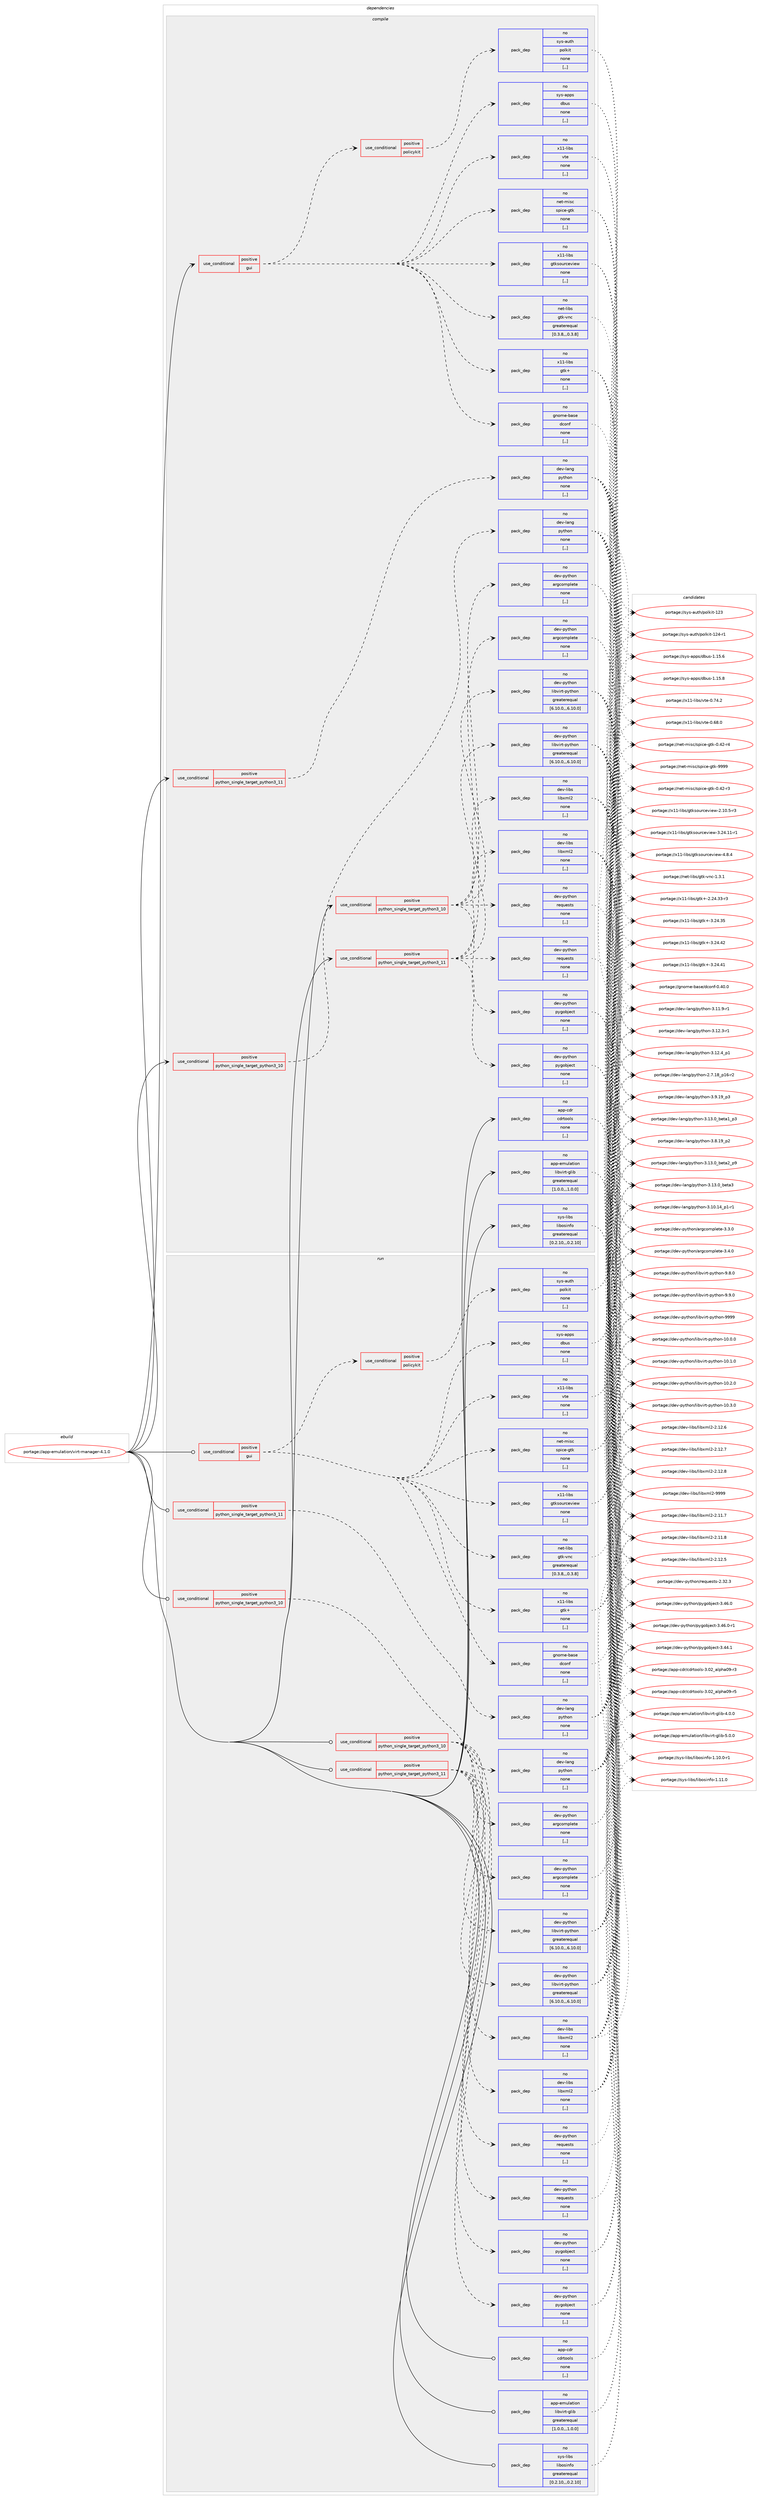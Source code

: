 digraph prolog {

# *************
# Graph options
# *************

newrank=true;
concentrate=true;
compound=true;
graph [rankdir=LR,fontname=Helvetica,fontsize=10,ranksep=1.5];#, ranksep=2.5, nodesep=0.2];
edge  [arrowhead=vee];
node  [fontname=Helvetica,fontsize=10];

# **********
# The ebuild
# **********

subgraph cluster_leftcol {
color=gray;
rank=same;
label=<<i>ebuild</i>>;
id [label="portage://app-emulation/virt-manager-4.1.0", color=red, width=4, href="../app-emulation/virt-manager-4.1.0.svg"];
}

# ****************
# The dependencies
# ****************

subgraph cluster_midcol {
color=gray;
label=<<i>dependencies</i>>;
subgraph cluster_compile {
fillcolor="#eeeeee";
style=filled;
label=<<i>compile</i>>;
subgraph cond8622 {
dependency30338 [label=<<TABLE BORDER="0" CELLBORDER="1" CELLSPACING="0" CELLPADDING="4"><TR><TD ROWSPAN="3" CELLPADDING="10">use_conditional</TD></TR><TR><TD>positive</TD></TR><TR><TD>gui</TD></TR></TABLE>>, shape=none, color=red];
subgraph pack21406 {
dependency30339 [label=<<TABLE BORDER="0" CELLBORDER="1" CELLSPACING="0" CELLPADDING="4" WIDTH="220"><TR><TD ROWSPAN="6" CELLPADDING="30">pack_dep</TD></TR><TR><TD WIDTH="110">no</TD></TR><TR><TD>gnome-base</TD></TR><TR><TD>dconf</TD></TR><TR><TD>none</TD></TR><TR><TD>[,,]</TD></TR></TABLE>>, shape=none, color=blue];
}
dependency30338:e -> dependency30339:w [weight=20,style="dashed",arrowhead="vee"];
subgraph pack21407 {
dependency30340 [label=<<TABLE BORDER="0" CELLBORDER="1" CELLSPACING="0" CELLPADDING="4" WIDTH="220"><TR><TD ROWSPAN="6" CELLPADDING="30">pack_dep</TD></TR><TR><TD WIDTH="110">no</TD></TR><TR><TD>net-libs</TD></TR><TR><TD>gtk-vnc</TD></TR><TR><TD>greaterequal</TD></TR><TR><TD>[0.3.8,,,0.3.8]</TD></TR></TABLE>>, shape=none, color=blue];
}
dependency30338:e -> dependency30340:w [weight=20,style="dashed",arrowhead="vee"];
subgraph pack21408 {
dependency30341 [label=<<TABLE BORDER="0" CELLBORDER="1" CELLSPACING="0" CELLPADDING="4" WIDTH="220"><TR><TD ROWSPAN="6" CELLPADDING="30">pack_dep</TD></TR><TR><TD WIDTH="110">no</TD></TR><TR><TD>net-misc</TD></TR><TR><TD>spice-gtk</TD></TR><TR><TD>none</TD></TR><TR><TD>[,,]</TD></TR></TABLE>>, shape=none, color=blue];
}
dependency30338:e -> dependency30341:w [weight=20,style="dashed",arrowhead="vee"];
subgraph pack21409 {
dependency30342 [label=<<TABLE BORDER="0" CELLBORDER="1" CELLSPACING="0" CELLPADDING="4" WIDTH="220"><TR><TD ROWSPAN="6" CELLPADDING="30">pack_dep</TD></TR><TR><TD WIDTH="110">no</TD></TR><TR><TD>sys-apps</TD></TR><TR><TD>dbus</TD></TR><TR><TD>none</TD></TR><TR><TD>[,,]</TD></TR></TABLE>>, shape=none, color=blue];
}
dependency30338:e -> dependency30342:w [weight=20,style="dashed",arrowhead="vee"];
subgraph pack21410 {
dependency30343 [label=<<TABLE BORDER="0" CELLBORDER="1" CELLSPACING="0" CELLPADDING="4" WIDTH="220"><TR><TD ROWSPAN="6" CELLPADDING="30">pack_dep</TD></TR><TR><TD WIDTH="110">no</TD></TR><TR><TD>x11-libs</TD></TR><TR><TD>gtk+</TD></TR><TR><TD>none</TD></TR><TR><TD>[,,]</TD></TR></TABLE>>, shape=none, color=blue];
}
dependency30338:e -> dependency30343:w [weight=20,style="dashed",arrowhead="vee"];
subgraph pack21411 {
dependency30344 [label=<<TABLE BORDER="0" CELLBORDER="1" CELLSPACING="0" CELLPADDING="4" WIDTH="220"><TR><TD ROWSPAN="6" CELLPADDING="30">pack_dep</TD></TR><TR><TD WIDTH="110">no</TD></TR><TR><TD>x11-libs</TD></TR><TR><TD>gtksourceview</TD></TR><TR><TD>none</TD></TR><TR><TD>[,,]</TD></TR></TABLE>>, shape=none, color=blue];
}
dependency30338:e -> dependency30344:w [weight=20,style="dashed",arrowhead="vee"];
subgraph pack21412 {
dependency30345 [label=<<TABLE BORDER="0" CELLBORDER="1" CELLSPACING="0" CELLPADDING="4" WIDTH="220"><TR><TD ROWSPAN="6" CELLPADDING="30">pack_dep</TD></TR><TR><TD WIDTH="110">no</TD></TR><TR><TD>x11-libs</TD></TR><TR><TD>vte</TD></TR><TR><TD>none</TD></TR><TR><TD>[,,]</TD></TR></TABLE>>, shape=none, color=blue];
}
dependency30338:e -> dependency30345:w [weight=20,style="dashed",arrowhead="vee"];
subgraph cond8623 {
dependency30346 [label=<<TABLE BORDER="0" CELLBORDER="1" CELLSPACING="0" CELLPADDING="4"><TR><TD ROWSPAN="3" CELLPADDING="10">use_conditional</TD></TR><TR><TD>positive</TD></TR><TR><TD>policykit</TD></TR></TABLE>>, shape=none, color=red];
subgraph pack21413 {
dependency30347 [label=<<TABLE BORDER="0" CELLBORDER="1" CELLSPACING="0" CELLPADDING="4" WIDTH="220"><TR><TD ROWSPAN="6" CELLPADDING="30">pack_dep</TD></TR><TR><TD WIDTH="110">no</TD></TR><TR><TD>sys-auth</TD></TR><TR><TD>polkit</TD></TR><TR><TD>none</TD></TR><TR><TD>[,,]</TD></TR></TABLE>>, shape=none, color=blue];
}
dependency30346:e -> dependency30347:w [weight=20,style="dashed",arrowhead="vee"];
}
dependency30338:e -> dependency30346:w [weight=20,style="dashed",arrowhead="vee"];
}
id:e -> dependency30338:w [weight=20,style="solid",arrowhead="vee"];
subgraph cond8624 {
dependency30348 [label=<<TABLE BORDER="0" CELLBORDER="1" CELLSPACING="0" CELLPADDING="4"><TR><TD ROWSPAN="3" CELLPADDING="10">use_conditional</TD></TR><TR><TD>positive</TD></TR><TR><TD>python_single_target_python3_10</TD></TR></TABLE>>, shape=none, color=red];
subgraph pack21414 {
dependency30349 [label=<<TABLE BORDER="0" CELLBORDER="1" CELLSPACING="0" CELLPADDING="4" WIDTH="220"><TR><TD ROWSPAN="6" CELLPADDING="30">pack_dep</TD></TR><TR><TD WIDTH="110">no</TD></TR><TR><TD>dev-lang</TD></TR><TR><TD>python</TD></TR><TR><TD>none</TD></TR><TR><TD>[,,]</TD></TR></TABLE>>, shape=none, color=blue];
}
dependency30348:e -> dependency30349:w [weight=20,style="dashed",arrowhead="vee"];
}
id:e -> dependency30348:w [weight=20,style="solid",arrowhead="vee"];
subgraph cond8625 {
dependency30350 [label=<<TABLE BORDER="0" CELLBORDER="1" CELLSPACING="0" CELLPADDING="4"><TR><TD ROWSPAN="3" CELLPADDING="10">use_conditional</TD></TR><TR><TD>positive</TD></TR><TR><TD>python_single_target_python3_10</TD></TR></TABLE>>, shape=none, color=red];
subgraph pack21415 {
dependency30351 [label=<<TABLE BORDER="0" CELLBORDER="1" CELLSPACING="0" CELLPADDING="4" WIDTH="220"><TR><TD ROWSPAN="6" CELLPADDING="30">pack_dep</TD></TR><TR><TD WIDTH="110">no</TD></TR><TR><TD>dev-libs</TD></TR><TR><TD>libxml2</TD></TR><TR><TD>none</TD></TR><TR><TD>[,,]</TD></TR></TABLE>>, shape=none, color=blue];
}
dependency30350:e -> dependency30351:w [weight=20,style="dashed",arrowhead="vee"];
subgraph pack21416 {
dependency30352 [label=<<TABLE BORDER="0" CELLBORDER="1" CELLSPACING="0" CELLPADDING="4" WIDTH="220"><TR><TD ROWSPAN="6" CELLPADDING="30">pack_dep</TD></TR><TR><TD WIDTH="110">no</TD></TR><TR><TD>dev-python</TD></TR><TR><TD>argcomplete</TD></TR><TR><TD>none</TD></TR><TR><TD>[,,]</TD></TR></TABLE>>, shape=none, color=blue];
}
dependency30350:e -> dependency30352:w [weight=20,style="dashed",arrowhead="vee"];
subgraph pack21417 {
dependency30353 [label=<<TABLE BORDER="0" CELLBORDER="1" CELLSPACING="0" CELLPADDING="4" WIDTH="220"><TR><TD ROWSPAN="6" CELLPADDING="30">pack_dep</TD></TR><TR><TD WIDTH="110">no</TD></TR><TR><TD>dev-python</TD></TR><TR><TD>libvirt-python</TD></TR><TR><TD>greaterequal</TD></TR><TR><TD>[6.10.0,,,6.10.0]</TD></TR></TABLE>>, shape=none, color=blue];
}
dependency30350:e -> dependency30353:w [weight=20,style="dashed",arrowhead="vee"];
subgraph pack21418 {
dependency30354 [label=<<TABLE BORDER="0" CELLBORDER="1" CELLSPACING="0" CELLPADDING="4" WIDTH="220"><TR><TD ROWSPAN="6" CELLPADDING="30">pack_dep</TD></TR><TR><TD WIDTH="110">no</TD></TR><TR><TD>dev-python</TD></TR><TR><TD>pygobject</TD></TR><TR><TD>none</TD></TR><TR><TD>[,,]</TD></TR></TABLE>>, shape=none, color=blue];
}
dependency30350:e -> dependency30354:w [weight=20,style="dashed",arrowhead="vee"];
subgraph pack21419 {
dependency30355 [label=<<TABLE BORDER="0" CELLBORDER="1" CELLSPACING="0" CELLPADDING="4" WIDTH="220"><TR><TD ROWSPAN="6" CELLPADDING="30">pack_dep</TD></TR><TR><TD WIDTH="110">no</TD></TR><TR><TD>dev-python</TD></TR><TR><TD>requests</TD></TR><TR><TD>none</TD></TR><TR><TD>[,,]</TD></TR></TABLE>>, shape=none, color=blue];
}
dependency30350:e -> dependency30355:w [weight=20,style="dashed",arrowhead="vee"];
}
id:e -> dependency30350:w [weight=20,style="solid",arrowhead="vee"];
subgraph cond8626 {
dependency30356 [label=<<TABLE BORDER="0" CELLBORDER="1" CELLSPACING="0" CELLPADDING="4"><TR><TD ROWSPAN="3" CELLPADDING="10">use_conditional</TD></TR><TR><TD>positive</TD></TR><TR><TD>python_single_target_python3_11</TD></TR></TABLE>>, shape=none, color=red];
subgraph pack21420 {
dependency30357 [label=<<TABLE BORDER="0" CELLBORDER="1" CELLSPACING="0" CELLPADDING="4" WIDTH="220"><TR><TD ROWSPAN="6" CELLPADDING="30">pack_dep</TD></TR><TR><TD WIDTH="110">no</TD></TR><TR><TD>dev-lang</TD></TR><TR><TD>python</TD></TR><TR><TD>none</TD></TR><TR><TD>[,,]</TD></TR></TABLE>>, shape=none, color=blue];
}
dependency30356:e -> dependency30357:w [weight=20,style="dashed",arrowhead="vee"];
}
id:e -> dependency30356:w [weight=20,style="solid",arrowhead="vee"];
subgraph cond8627 {
dependency30358 [label=<<TABLE BORDER="0" CELLBORDER="1" CELLSPACING="0" CELLPADDING="4"><TR><TD ROWSPAN="3" CELLPADDING="10">use_conditional</TD></TR><TR><TD>positive</TD></TR><TR><TD>python_single_target_python3_11</TD></TR></TABLE>>, shape=none, color=red];
subgraph pack21421 {
dependency30359 [label=<<TABLE BORDER="0" CELLBORDER="1" CELLSPACING="0" CELLPADDING="4" WIDTH="220"><TR><TD ROWSPAN="6" CELLPADDING="30">pack_dep</TD></TR><TR><TD WIDTH="110">no</TD></TR><TR><TD>dev-libs</TD></TR><TR><TD>libxml2</TD></TR><TR><TD>none</TD></TR><TR><TD>[,,]</TD></TR></TABLE>>, shape=none, color=blue];
}
dependency30358:e -> dependency30359:w [weight=20,style="dashed",arrowhead="vee"];
subgraph pack21422 {
dependency30360 [label=<<TABLE BORDER="0" CELLBORDER="1" CELLSPACING="0" CELLPADDING="4" WIDTH="220"><TR><TD ROWSPAN="6" CELLPADDING="30">pack_dep</TD></TR><TR><TD WIDTH="110">no</TD></TR><TR><TD>dev-python</TD></TR><TR><TD>argcomplete</TD></TR><TR><TD>none</TD></TR><TR><TD>[,,]</TD></TR></TABLE>>, shape=none, color=blue];
}
dependency30358:e -> dependency30360:w [weight=20,style="dashed",arrowhead="vee"];
subgraph pack21423 {
dependency30361 [label=<<TABLE BORDER="0" CELLBORDER="1" CELLSPACING="0" CELLPADDING="4" WIDTH="220"><TR><TD ROWSPAN="6" CELLPADDING="30">pack_dep</TD></TR><TR><TD WIDTH="110">no</TD></TR><TR><TD>dev-python</TD></TR><TR><TD>libvirt-python</TD></TR><TR><TD>greaterequal</TD></TR><TR><TD>[6.10.0,,,6.10.0]</TD></TR></TABLE>>, shape=none, color=blue];
}
dependency30358:e -> dependency30361:w [weight=20,style="dashed",arrowhead="vee"];
subgraph pack21424 {
dependency30362 [label=<<TABLE BORDER="0" CELLBORDER="1" CELLSPACING="0" CELLPADDING="4" WIDTH="220"><TR><TD ROWSPAN="6" CELLPADDING="30">pack_dep</TD></TR><TR><TD WIDTH="110">no</TD></TR><TR><TD>dev-python</TD></TR><TR><TD>pygobject</TD></TR><TR><TD>none</TD></TR><TR><TD>[,,]</TD></TR></TABLE>>, shape=none, color=blue];
}
dependency30358:e -> dependency30362:w [weight=20,style="dashed",arrowhead="vee"];
subgraph pack21425 {
dependency30363 [label=<<TABLE BORDER="0" CELLBORDER="1" CELLSPACING="0" CELLPADDING="4" WIDTH="220"><TR><TD ROWSPAN="6" CELLPADDING="30">pack_dep</TD></TR><TR><TD WIDTH="110">no</TD></TR><TR><TD>dev-python</TD></TR><TR><TD>requests</TD></TR><TR><TD>none</TD></TR><TR><TD>[,,]</TD></TR></TABLE>>, shape=none, color=blue];
}
dependency30358:e -> dependency30363:w [weight=20,style="dashed",arrowhead="vee"];
}
id:e -> dependency30358:w [weight=20,style="solid",arrowhead="vee"];
subgraph pack21426 {
dependency30364 [label=<<TABLE BORDER="0" CELLBORDER="1" CELLSPACING="0" CELLPADDING="4" WIDTH="220"><TR><TD ROWSPAN="6" CELLPADDING="30">pack_dep</TD></TR><TR><TD WIDTH="110">no</TD></TR><TR><TD>app-cdr</TD></TR><TR><TD>cdrtools</TD></TR><TR><TD>none</TD></TR><TR><TD>[,,]</TD></TR></TABLE>>, shape=none, color=blue];
}
id:e -> dependency30364:w [weight=20,style="solid",arrowhead="vee"];
subgraph pack21427 {
dependency30365 [label=<<TABLE BORDER="0" CELLBORDER="1" CELLSPACING="0" CELLPADDING="4" WIDTH="220"><TR><TD ROWSPAN="6" CELLPADDING="30">pack_dep</TD></TR><TR><TD WIDTH="110">no</TD></TR><TR><TD>app-emulation</TD></TR><TR><TD>libvirt-glib</TD></TR><TR><TD>greaterequal</TD></TR><TR><TD>[1.0.0,,,1.0.0]</TD></TR></TABLE>>, shape=none, color=blue];
}
id:e -> dependency30365:w [weight=20,style="solid",arrowhead="vee"];
subgraph pack21428 {
dependency30366 [label=<<TABLE BORDER="0" CELLBORDER="1" CELLSPACING="0" CELLPADDING="4" WIDTH="220"><TR><TD ROWSPAN="6" CELLPADDING="30">pack_dep</TD></TR><TR><TD WIDTH="110">no</TD></TR><TR><TD>sys-libs</TD></TR><TR><TD>libosinfo</TD></TR><TR><TD>greaterequal</TD></TR><TR><TD>[0.2.10,,,0.2.10]</TD></TR></TABLE>>, shape=none, color=blue];
}
id:e -> dependency30366:w [weight=20,style="solid",arrowhead="vee"];
}
subgraph cluster_compileandrun {
fillcolor="#eeeeee";
style=filled;
label=<<i>compile and run</i>>;
}
subgraph cluster_run {
fillcolor="#eeeeee";
style=filled;
label=<<i>run</i>>;
subgraph cond8628 {
dependency30367 [label=<<TABLE BORDER="0" CELLBORDER="1" CELLSPACING="0" CELLPADDING="4"><TR><TD ROWSPAN="3" CELLPADDING="10">use_conditional</TD></TR><TR><TD>positive</TD></TR><TR><TD>gui</TD></TR></TABLE>>, shape=none, color=red];
subgraph pack21429 {
dependency30368 [label=<<TABLE BORDER="0" CELLBORDER="1" CELLSPACING="0" CELLPADDING="4" WIDTH="220"><TR><TD ROWSPAN="6" CELLPADDING="30">pack_dep</TD></TR><TR><TD WIDTH="110">no</TD></TR><TR><TD>gnome-base</TD></TR><TR><TD>dconf</TD></TR><TR><TD>none</TD></TR><TR><TD>[,,]</TD></TR></TABLE>>, shape=none, color=blue];
}
dependency30367:e -> dependency30368:w [weight=20,style="dashed",arrowhead="vee"];
subgraph pack21430 {
dependency30369 [label=<<TABLE BORDER="0" CELLBORDER="1" CELLSPACING="0" CELLPADDING="4" WIDTH="220"><TR><TD ROWSPAN="6" CELLPADDING="30">pack_dep</TD></TR><TR><TD WIDTH="110">no</TD></TR><TR><TD>net-libs</TD></TR><TR><TD>gtk-vnc</TD></TR><TR><TD>greaterequal</TD></TR><TR><TD>[0.3.8,,,0.3.8]</TD></TR></TABLE>>, shape=none, color=blue];
}
dependency30367:e -> dependency30369:w [weight=20,style="dashed",arrowhead="vee"];
subgraph pack21431 {
dependency30370 [label=<<TABLE BORDER="0" CELLBORDER="1" CELLSPACING="0" CELLPADDING="4" WIDTH="220"><TR><TD ROWSPAN="6" CELLPADDING="30">pack_dep</TD></TR><TR><TD WIDTH="110">no</TD></TR><TR><TD>net-misc</TD></TR><TR><TD>spice-gtk</TD></TR><TR><TD>none</TD></TR><TR><TD>[,,]</TD></TR></TABLE>>, shape=none, color=blue];
}
dependency30367:e -> dependency30370:w [weight=20,style="dashed",arrowhead="vee"];
subgraph pack21432 {
dependency30371 [label=<<TABLE BORDER="0" CELLBORDER="1" CELLSPACING="0" CELLPADDING="4" WIDTH="220"><TR><TD ROWSPAN="6" CELLPADDING="30">pack_dep</TD></TR><TR><TD WIDTH="110">no</TD></TR><TR><TD>sys-apps</TD></TR><TR><TD>dbus</TD></TR><TR><TD>none</TD></TR><TR><TD>[,,]</TD></TR></TABLE>>, shape=none, color=blue];
}
dependency30367:e -> dependency30371:w [weight=20,style="dashed",arrowhead="vee"];
subgraph pack21433 {
dependency30372 [label=<<TABLE BORDER="0" CELLBORDER="1" CELLSPACING="0" CELLPADDING="4" WIDTH="220"><TR><TD ROWSPAN="6" CELLPADDING="30">pack_dep</TD></TR><TR><TD WIDTH="110">no</TD></TR><TR><TD>x11-libs</TD></TR><TR><TD>gtk+</TD></TR><TR><TD>none</TD></TR><TR><TD>[,,]</TD></TR></TABLE>>, shape=none, color=blue];
}
dependency30367:e -> dependency30372:w [weight=20,style="dashed",arrowhead="vee"];
subgraph pack21434 {
dependency30373 [label=<<TABLE BORDER="0" CELLBORDER="1" CELLSPACING="0" CELLPADDING="4" WIDTH="220"><TR><TD ROWSPAN="6" CELLPADDING="30">pack_dep</TD></TR><TR><TD WIDTH="110">no</TD></TR><TR><TD>x11-libs</TD></TR><TR><TD>gtksourceview</TD></TR><TR><TD>none</TD></TR><TR><TD>[,,]</TD></TR></TABLE>>, shape=none, color=blue];
}
dependency30367:e -> dependency30373:w [weight=20,style="dashed",arrowhead="vee"];
subgraph pack21435 {
dependency30374 [label=<<TABLE BORDER="0" CELLBORDER="1" CELLSPACING="0" CELLPADDING="4" WIDTH="220"><TR><TD ROWSPAN="6" CELLPADDING="30">pack_dep</TD></TR><TR><TD WIDTH="110">no</TD></TR><TR><TD>x11-libs</TD></TR><TR><TD>vte</TD></TR><TR><TD>none</TD></TR><TR><TD>[,,]</TD></TR></TABLE>>, shape=none, color=blue];
}
dependency30367:e -> dependency30374:w [weight=20,style="dashed",arrowhead="vee"];
subgraph cond8629 {
dependency30375 [label=<<TABLE BORDER="0" CELLBORDER="1" CELLSPACING="0" CELLPADDING="4"><TR><TD ROWSPAN="3" CELLPADDING="10">use_conditional</TD></TR><TR><TD>positive</TD></TR><TR><TD>policykit</TD></TR></TABLE>>, shape=none, color=red];
subgraph pack21436 {
dependency30376 [label=<<TABLE BORDER="0" CELLBORDER="1" CELLSPACING="0" CELLPADDING="4" WIDTH="220"><TR><TD ROWSPAN="6" CELLPADDING="30">pack_dep</TD></TR><TR><TD WIDTH="110">no</TD></TR><TR><TD>sys-auth</TD></TR><TR><TD>polkit</TD></TR><TR><TD>none</TD></TR><TR><TD>[,,]</TD></TR></TABLE>>, shape=none, color=blue];
}
dependency30375:e -> dependency30376:w [weight=20,style="dashed",arrowhead="vee"];
}
dependency30367:e -> dependency30375:w [weight=20,style="dashed",arrowhead="vee"];
}
id:e -> dependency30367:w [weight=20,style="solid",arrowhead="odot"];
subgraph cond8630 {
dependency30377 [label=<<TABLE BORDER="0" CELLBORDER="1" CELLSPACING="0" CELLPADDING="4"><TR><TD ROWSPAN="3" CELLPADDING="10">use_conditional</TD></TR><TR><TD>positive</TD></TR><TR><TD>python_single_target_python3_10</TD></TR></TABLE>>, shape=none, color=red];
subgraph pack21437 {
dependency30378 [label=<<TABLE BORDER="0" CELLBORDER="1" CELLSPACING="0" CELLPADDING="4" WIDTH="220"><TR><TD ROWSPAN="6" CELLPADDING="30">pack_dep</TD></TR><TR><TD WIDTH="110">no</TD></TR><TR><TD>dev-lang</TD></TR><TR><TD>python</TD></TR><TR><TD>none</TD></TR><TR><TD>[,,]</TD></TR></TABLE>>, shape=none, color=blue];
}
dependency30377:e -> dependency30378:w [weight=20,style="dashed",arrowhead="vee"];
}
id:e -> dependency30377:w [weight=20,style="solid",arrowhead="odot"];
subgraph cond8631 {
dependency30379 [label=<<TABLE BORDER="0" CELLBORDER="1" CELLSPACING="0" CELLPADDING="4"><TR><TD ROWSPAN="3" CELLPADDING="10">use_conditional</TD></TR><TR><TD>positive</TD></TR><TR><TD>python_single_target_python3_10</TD></TR></TABLE>>, shape=none, color=red];
subgraph pack21438 {
dependency30380 [label=<<TABLE BORDER="0" CELLBORDER="1" CELLSPACING="0" CELLPADDING="4" WIDTH="220"><TR><TD ROWSPAN="6" CELLPADDING="30">pack_dep</TD></TR><TR><TD WIDTH="110">no</TD></TR><TR><TD>dev-libs</TD></TR><TR><TD>libxml2</TD></TR><TR><TD>none</TD></TR><TR><TD>[,,]</TD></TR></TABLE>>, shape=none, color=blue];
}
dependency30379:e -> dependency30380:w [weight=20,style="dashed",arrowhead="vee"];
subgraph pack21439 {
dependency30381 [label=<<TABLE BORDER="0" CELLBORDER="1" CELLSPACING="0" CELLPADDING="4" WIDTH="220"><TR><TD ROWSPAN="6" CELLPADDING="30">pack_dep</TD></TR><TR><TD WIDTH="110">no</TD></TR><TR><TD>dev-python</TD></TR><TR><TD>argcomplete</TD></TR><TR><TD>none</TD></TR><TR><TD>[,,]</TD></TR></TABLE>>, shape=none, color=blue];
}
dependency30379:e -> dependency30381:w [weight=20,style="dashed",arrowhead="vee"];
subgraph pack21440 {
dependency30382 [label=<<TABLE BORDER="0" CELLBORDER="1" CELLSPACING="0" CELLPADDING="4" WIDTH="220"><TR><TD ROWSPAN="6" CELLPADDING="30">pack_dep</TD></TR><TR><TD WIDTH="110">no</TD></TR><TR><TD>dev-python</TD></TR><TR><TD>libvirt-python</TD></TR><TR><TD>greaterequal</TD></TR><TR><TD>[6.10.0,,,6.10.0]</TD></TR></TABLE>>, shape=none, color=blue];
}
dependency30379:e -> dependency30382:w [weight=20,style="dashed",arrowhead="vee"];
subgraph pack21441 {
dependency30383 [label=<<TABLE BORDER="0" CELLBORDER="1" CELLSPACING="0" CELLPADDING="4" WIDTH="220"><TR><TD ROWSPAN="6" CELLPADDING="30">pack_dep</TD></TR><TR><TD WIDTH="110">no</TD></TR><TR><TD>dev-python</TD></TR><TR><TD>pygobject</TD></TR><TR><TD>none</TD></TR><TR><TD>[,,]</TD></TR></TABLE>>, shape=none, color=blue];
}
dependency30379:e -> dependency30383:w [weight=20,style="dashed",arrowhead="vee"];
subgraph pack21442 {
dependency30384 [label=<<TABLE BORDER="0" CELLBORDER="1" CELLSPACING="0" CELLPADDING="4" WIDTH="220"><TR><TD ROWSPAN="6" CELLPADDING="30">pack_dep</TD></TR><TR><TD WIDTH="110">no</TD></TR><TR><TD>dev-python</TD></TR><TR><TD>requests</TD></TR><TR><TD>none</TD></TR><TR><TD>[,,]</TD></TR></TABLE>>, shape=none, color=blue];
}
dependency30379:e -> dependency30384:w [weight=20,style="dashed",arrowhead="vee"];
}
id:e -> dependency30379:w [weight=20,style="solid",arrowhead="odot"];
subgraph cond8632 {
dependency30385 [label=<<TABLE BORDER="0" CELLBORDER="1" CELLSPACING="0" CELLPADDING="4"><TR><TD ROWSPAN="3" CELLPADDING="10">use_conditional</TD></TR><TR><TD>positive</TD></TR><TR><TD>python_single_target_python3_11</TD></TR></TABLE>>, shape=none, color=red];
subgraph pack21443 {
dependency30386 [label=<<TABLE BORDER="0" CELLBORDER="1" CELLSPACING="0" CELLPADDING="4" WIDTH="220"><TR><TD ROWSPAN="6" CELLPADDING="30">pack_dep</TD></TR><TR><TD WIDTH="110">no</TD></TR><TR><TD>dev-lang</TD></TR><TR><TD>python</TD></TR><TR><TD>none</TD></TR><TR><TD>[,,]</TD></TR></TABLE>>, shape=none, color=blue];
}
dependency30385:e -> dependency30386:w [weight=20,style="dashed",arrowhead="vee"];
}
id:e -> dependency30385:w [weight=20,style="solid",arrowhead="odot"];
subgraph cond8633 {
dependency30387 [label=<<TABLE BORDER="0" CELLBORDER="1" CELLSPACING="0" CELLPADDING="4"><TR><TD ROWSPAN="3" CELLPADDING="10">use_conditional</TD></TR><TR><TD>positive</TD></TR><TR><TD>python_single_target_python3_11</TD></TR></TABLE>>, shape=none, color=red];
subgraph pack21444 {
dependency30388 [label=<<TABLE BORDER="0" CELLBORDER="1" CELLSPACING="0" CELLPADDING="4" WIDTH="220"><TR><TD ROWSPAN="6" CELLPADDING="30">pack_dep</TD></TR><TR><TD WIDTH="110">no</TD></TR><TR><TD>dev-libs</TD></TR><TR><TD>libxml2</TD></TR><TR><TD>none</TD></TR><TR><TD>[,,]</TD></TR></TABLE>>, shape=none, color=blue];
}
dependency30387:e -> dependency30388:w [weight=20,style="dashed",arrowhead="vee"];
subgraph pack21445 {
dependency30389 [label=<<TABLE BORDER="0" CELLBORDER="1" CELLSPACING="0" CELLPADDING="4" WIDTH="220"><TR><TD ROWSPAN="6" CELLPADDING="30">pack_dep</TD></TR><TR><TD WIDTH="110">no</TD></TR><TR><TD>dev-python</TD></TR><TR><TD>argcomplete</TD></TR><TR><TD>none</TD></TR><TR><TD>[,,]</TD></TR></TABLE>>, shape=none, color=blue];
}
dependency30387:e -> dependency30389:w [weight=20,style="dashed",arrowhead="vee"];
subgraph pack21446 {
dependency30390 [label=<<TABLE BORDER="0" CELLBORDER="1" CELLSPACING="0" CELLPADDING="4" WIDTH="220"><TR><TD ROWSPAN="6" CELLPADDING="30">pack_dep</TD></TR><TR><TD WIDTH="110">no</TD></TR><TR><TD>dev-python</TD></TR><TR><TD>libvirt-python</TD></TR><TR><TD>greaterequal</TD></TR><TR><TD>[6.10.0,,,6.10.0]</TD></TR></TABLE>>, shape=none, color=blue];
}
dependency30387:e -> dependency30390:w [weight=20,style="dashed",arrowhead="vee"];
subgraph pack21447 {
dependency30391 [label=<<TABLE BORDER="0" CELLBORDER="1" CELLSPACING="0" CELLPADDING="4" WIDTH="220"><TR><TD ROWSPAN="6" CELLPADDING="30">pack_dep</TD></TR><TR><TD WIDTH="110">no</TD></TR><TR><TD>dev-python</TD></TR><TR><TD>pygobject</TD></TR><TR><TD>none</TD></TR><TR><TD>[,,]</TD></TR></TABLE>>, shape=none, color=blue];
}
dependency30387:e -> dependency30391:w [weight=20,style="dashed",arrowhead="vee"];
subgraph pack21448 {
dependency30392 [label=<<TABLE BORDER="0" CELLBORDER="1" CELLSPACING="0" CELLPADDING="4" WIDTH="220"><TR><TD ROWSPAN="6" CELLPADDING="30">pack_dep</TD></TR><TR><TD WIDTH="110">no</TD></TR><TR><TD>dev-python</TD></TR><TR><TD>requests</TD></TR><TR><TD>none</TD></TR><TR><TD>[,,]</TD></TR></TABLE>>, shape=none, color=blue];
}
dependency30387:e -> dependency30392:w [weight=20,style="dashed",arrowhead="vee"];
}
id:e -> dependency30387:w [weight=20,style="solid",arrowhead="odot"];
subgraph pack21449 {
dependency30393 [label=<<TABLE BORDER="0" CELLBORDER="1" CELLSPACING="0" CELLPADDING="4" WIDTH="220"><TR><TD ROWSPAN="6" CELLPADDING="30">pack_dep</TD></TR><TR><TD WIDTH="110">no</TD></TR><TR><TD>app-cdr</TD></TR><TR><TD>cdrtools</TD></TR><TR><TD>none</TD></TR><TR><TD>[,,]</TD></TR></TABLE>>, shape=none, color=blue];
}
id:e -> dependency30393:w [weight=20,style="solid",arrowhead="odot"];
subgraph pack21450 {
dependency30394 [label=<<TABLE BORDER="0" CELLBORDER="1" CELLSPACING="0" CELLPADDING="4" WIDTH="220"><TR><TD ROWSPAN="6" CELLPADDING="30">pack_dep</TD></TR><TR><TD WIDTH="110">no</TD></TR><TR><TD>app-emulation</TD></TR><TR><TD>libvirt-glib</TD></TR><TR><TD>greaterequal</TD></TR><TR><TD>[1.0.0,,,1.0.0]</TD></TR></TABLE>>, shape=none, color=blue];
}
id:e -> dependency30394:w [weight=20,style="solid",arrowhead="odot"];
subgraph pack21451 {
dependency30395 [label=<<TABLE BORDER="0" CELLBORDER="1" CELLSPACING="0" CELLPADDING="4" WIDTH="220"><TR><TD ROWSPAN="6" CELLPADDING="30">pack_dep</TD></TR><TR><TD WIDTH="110">no</TD></TR><TR><TD>sys-libs</TD></TR><TR><TD>libosinfo</TD></TR><TR><TD>greaterequal</TD></TR><TR><TD>[0.2.10,,,0.2.10]</TD></TR></TABLE>>, shape=none, color=blue];
}
id:e -> dependency30395:w [weight=20,style="solid",arrowhead="odot"];
}
}

# **************
# The candidates
# **************

subgraph cluster_choices {
rank=same;
color=gray;
label=<<i>candidates</i>>;

subgraph choice21406 {
color=black;
nodesep=1;
choice103110111109101459897115101471009911111010245484652484648 [label="portage://gnome-base/dconf-0.40.0", color=red, width=4,href="../gnome-base/dconf-0.40.0.svg"];
dependency30339:e -> choice103110111109101459897115101471009911111010245484652484648:w [style=dotted,weight="100"];
}
subgraph choice21407 {
color=black;
nodesep=1;
choice1101011164510810598115471031161074511811099454946514649 [label="portage://net-libs/gtk-vnc-1.3.1", color=red, width=4,href="../net-libs/gtk-vnc-1.3.1.svg"];
dependency30340:e -> choice1101011164510810598115471031161074511811099454946514649:w [style=dotted,weight="100"];
}
subgraph choice21408 {
color=black;
nodesep=1;
choice110101116451091051159947115112105991014510311610745484652504511451 [label="portage://net-misc/spice-gtk-0.42-r3", color=red, width=4,href="../net-misc/spice-gtk-0.42-r3.svg"];
choice110101116451091051159947115112105991014510311610745484652504511452 [label="portage://net-misc/spice-gtk-0.42-r4", color=red, width=4,href="../net-misc/spice-gtk-0.42-r4.svg"];
choice11010111645109105115994711511210599101451031161074557575757 [label="portage://net-misc/spice-gtk-9999", color=red, width=4,href="../net-misc/spice-gtk-9999.svg"];
dependency30341:e -> choice110101116451091051159947115112105991014510311610745484652504511451:w [style=dotted,weight="100"];
dependency30341:e -> choice110101116451091051159947115112105991014510311610745484652504511452:w [style=dotted,weight="100"];
dependency30341:e -> choice11010111645109105115994711511210599101451031161074557575757:w [style=dotted,weight="100"];
}
subgraph choice21409 {
color=black;
nodesep=1;
choice1151211154597112112115471009811711545494649534654 [label="portage://sys-apps/dbus-1.15.6", color=red, width=4,href="../sys-apps/dbus-1.15.6.svg"];
choice1151211154597112112115471009811711545494649534656 [label="portage://sys-apps/dbus-1.15.8", color=red, width=4,href="../sys-apps/dbus-1.15.8.svg"];
dependency30342:e -> choice1151211154597112112115471009811711545494649534654:w [style=dotted,weight="100"];
dependency30342:e -> choice1151211154597112112115471009811711545494649534656:w [style=dotted,weight="100"];
}
subgraph choice21410 {
color=black;
nodesep=1;
choice12049494510810598115471031161074345504650524651514511451 [label="portage://x11-libs/gtk+-2.24.33-r3", color=red, width=4,href="../x11-libs/gtk+-2.24.33-r3.svg"];
choice1204949451081059811547103116107434551465052465153 [label="portage://x11-libs/gtk+-3.24.35", color=red, width=4,href="../x11-libs/gtk+-3.24.35.svg"];
choice1204949451081059811547103116107434551465052465249 [label="portage://x11-libs/gtk+-3.24.41", color=red, width=4,href="../x11-libs/gtk+-3.24.41.svg"];
choice1204949451081059811547103116107434551465052465250 [label="portage://x11-libs/gtk+-3.24.42", color=red, width=4,href="../x11-libs/gtk+-3.24.42.svg"];
dependency30343:e -> choice12049494510810598115471031161074345504650524651514511451:w [style=dotted,weight="100"];
dependency30343:e -> choice1204949451081059811547103116107434551465052465153:w [style=dotted,weight="100"];
dependency30343:e -> choice1204949451081059811547103116107434551465052465249:w [style=dotted,weight="100"];
dependency30343:e -> choice1204949451081059811547103116107434551465052465250:w [style=dotted,weight="100"];
}
subgraph choice21411 {
color=black;
nodesep=1;
choice120494945108105981154710311610711511111711499101118105101119455046494846534511451 [label="portage://x11-libs/gtksourceview-2.10.5-r3", color=red, width=4,href="../x11-libs/gtksourceview-2.10.5-r3.svg"];
choice12049494510810598115471031161071151111171149910111810510111945514650524649494511449 [label="portage://x11-libs/gtksourceview-3.24.11-r1", color=red, width=4,href="../x11-libs/gtksourceview-3.24.11-r1.svg"];
choice120494945108105981154710311610711511111711499101118105101119455246564652 [label="portage://x11-libs/gtksourceview-4.8.4", color=red, width=4,href="../x11-libs/gtksourceview-4.8.4.svg"];
dependency30344:e -> choice120494945108105981154710311610711511111711499101118105101119455046494846534511451:w [style=dotted,weight="100"];
dependency30344:e -> choice12049494510810598115471031161071151111171149910111810510111945514650524649494511449:w [style=dotted,weight="100"];
dependency30344:e -> choice120494945108105981154710311610711511111711499101118105101119455246564652:w [style=dotted,weight="100"];
}
subgraph choice21412 {
color=black;
nodesep=1;
choice120494945108105981154711811610145484654564648 [label="portage://x11-libs/vte-0.68.0", color=red, width=4,href="../x11-libs/vte-0.68.0.svg"];
choice120494945108105981154711811610145484655524650 [label="portage://x11-libs/vte-0.74.2", color=red, width=4,href="../x11-libs/vte-0.74.2.svg"];
dependency30345:e -> choice120494945108105981154711811610145484654564648:w [style=dotted,weight="100"];
dependency30345:e -> choice120494945108105981154711811610145484655524650:w [style=dotted,weight="100"];
}
subgraph choice21413 {
color=black;
nodesep=1;
choice11512111545971171161044711211110810710511645495051 [label="portage://sys-auth/polkit-123", color=red, width=4,href="../sys-auth/polkit-123.svg"];
choice115121115459711711610447112111108107105116454950524511449 [label="portage://sys-auth/polkit-124-r1", color=red, width=4,href="../sys-auth/polkit-124-r1.svg"];
dependency30347:e -> choice11512111545971171161044711211110810710511645495051:w [style=dotted,weight="100"];
dependency30347:e -> choice115121115459711711610447112111108107105116454950524511449:w [style=dotted,weight="100"];
}
subgraph choice21414 {
color=black;
nodesep=1;
choice100101118451089711010347112121116104111110455046554649569511249544511450 [label="portage://dev-lang/python-2.7.18_p16-r2", color=red, width=4,href="../dev-lang/python-2.7.18_p16-r2.svg"];
choice100101118451089711010347112121116104111110455146494846495295112494511449 [label="portage://dev-lang/python-3.10.14_p1-r1", color=red, width=4,href="../dev-lang/python-3.10.14_p1-r1.svg"];
choice100101118451089711010347112121116104111110455146494946574511449 [label="portage://dev-lang/python-3.11.9-r1", color=red, width=4,href="../dev-lang/python-3.11.9-r1.svg"];
choice100101118451089711010347112121116104111110455146495046514511449 [label="portage://dev-lang/python-3.12.3-r1", color=red, width=4,href="../dev-lang/python-3.12.3-r1.svg"];
choice100101118451089711010347112121116104111110455146495046529511249 [label="portage://dev-lang/python-3.12.4_p1", color=red, width=4,href="../dev-lang/python-3.12.4_p1.svg"];
choice10010111845108971101034711212111610411111045514649514648959810111697499511251 [label="portage://dev-lang/python-3.13.0_beta1_p3", color=red, width=4,href="../dev-lang/python-3.13.0_beta1_p3.svg"];
choice10010111845108971101034711212111610411111045514649514648959810111697509511257 [label="portage://dev-lang/python-3.13.0_beta2_p9", color=red, width=4,href="../dev-lang/python-3.13.0_beta2_p9.svg"];
choice1001011184510897110103471121211161041111104551464951464895981011169751 [label="portage://dev-lang/python-3.13.0_beta3", color=red, width=4,href="../dev-lang/python-3.13.0_beta3.svg"];
choice100101118451089711010347112121116104111110455146564649579511250 [label="portage://dev-lang/python-3.8.19_p2", color=red, width=4,href="../dev-lang/python-3.8.19_p2.svg"];
choice100101118451089711010347112121116104111110455146574649579511251 [label="portage://dev-lang/python-3.9.19_p3", color=red, width=4,href="../dev-lang/python-3.9.19_p3.svg"];
dependency30349:e -> choice100101118451089711010347112121116104111110455046554649569511249544511450:w [style=dotted,weight="100"];
dependency30349:e -> choice100101118451089711010347112121116104111110455146494846495295112494511449:w [style=dotted,weight="100"];
dependency30349:e -> choice100101118451089711010347112121116104111110455146494946574511449:w [style=dotted,weight="100"];
dependency30349:e -> choice100101118451089711010347112121116104111110455146495046514511449:w [style=dotted,weight="100"];
dependency30349:e -> choice100101118451089711010347112121116104111110455146495046529511249:w [style=dotted,weight="100"];
dependency30349:e -> choice10010111845108971101034711212111610411111045514649514648959810111697499511251:w [style=dotted,weight="100"];
dependency30349:e -> choice10010111845108971101034711212111610411111045514649514648959810111697509511257:w [style=dotted,weight="100"];
dependency30349:e -> choice1001011184510897110103471121211161041111104551464951464895981011169751:w [style=dotted,weight="100"];
dependency30349:e -> choice100101118451089711010347112121116104111110455146564649579511250:w [style=dotted,weight="100"];
dependency30349:e -> choice100101118451089711010347112121116104111110455146574649579511251:w [style=dotted,weight="100"];
}
subgraph choice21415 {
color=black;
nodesep=1;
choice100101118451081059811547108105981201091085045504649494655 [label="portage://dev-libs/libxml2-2.11.7", color=red, width=4,href="../dev-libs/libxml2-2.11.7.svg"];
choice100101118451081059811547108105981201091085045504649494656 [label="portage://dev-libs/libxml2-2.11.8", color=red, width=4,href="../dev-libs/libxml2-2.11.8.svg"];
choice100101118451081059811547108105981201091085045504649504653 [label="portage://dev-libs/libxml2-2.12.5", color=red, width=4,href="../dev-libs/libxml2-2.12.5.svg"];
choice100101118451081059811547108105981201091085045504649504654 [label="portage://dev-libs/libxml2-2.12.6", color=red, width=4,href="../dev-libs/libxml2-2.12.6.svg"];
choice100101118451081059811547108105981201091085045504649504655 [label="portage://dev-libs/libxml2-2.12.7", color=red, width=4,href="../dev-libs/libxml2-2.12.7.svg"];
choice100101118451081059811547108105981201091085045504649504656 [label="portage://dev-libs/libxml2-2.12.8", color=red, width=4,href="../dev-libs/libxml2-2.12.8.svg"];
choice10010111845108105981154710810598120109108504557575757 [label="portage://dev-libs/libxml2-9999", color=red, width=4,href="../dev-libs/libxml2-9999.svg"];
dependency30351:e -> choice100101118451081059811547108105981201091085045504649494655:w [style=dotted,weight="100"];
dependency30351:e -> choice100101118451081059811547108105981201091085045504649494656:w [style=dotted,weight="100"];
dependency30351:e -> choice100101118451081059811547108105981201091085045504649504653:w [style=dotted,weight="100"];
dependency30351:e -> choice100101118451081059811547108105981201091085045504649504654:w [style=dotted,weight="100"];
dependency30351:e -> choice100101118451081059811547108105981201091085045504649504655:w [style=dotted,weight="100"];
dependency30351:e -> choice100101118451081059811547108105981201091085045504649504656:w [style=dotted,weight="100"];
dependency30351:e -> choice10010111845108105981154710810598120109108504557575757:w [style=dotted,weight="100"];
}
subgraph choice21416 {
color=black;
nodesep=1;
choice10010111845112121116104111110479711410399111109112108101116101455146514648 [label="portage://dev-python/argcomplete-3.3.0", color=red, width=4,href="../dev-python/argcomplete-3.3.0.svg"];
choice10010111845112121116104111110479711410399111109112108101116101455146524648 [label="portage://dev-python/argcomplete-3.4.0", color=red, width=4,href="../dev-python/argcomplete-3.4.0.svg"];
dependency30352:e -> choice10010111845112121116104111110479711410399111109112108101116101455146514648:w [style=dotted,weight="100"];
dependency30352:e -> choice10010111845112121116104111110479711410399111109112108101116101455146524648:w [style=dotted,weight="100"];
}
subgraph choice21417 {
color=black;
nodesep=1;
choice1001011184511212111610411111047108105981181051141164511212111610411111045494846484648 [label="portage://dev-python/libvirt-python-10.0.0", color=red, width=4,href="../dev-python/libvirt-python-10.0.0.svg"];
choice1001011184511212111610411111047108105981181051141164511212111610411111045494846494648 [label="portage://dev-python/libvirt-python-10.1.0", color=red, width=4,href="../dev-python/libvirt-python-10.1.0.svg"];
choice1001011184511212111610411111047108105981181051141164511212111610411111045494846504648 [label="portage://dev-python/libvirt-python-10.2.0", color=red, width=4,href="../dev-python/libvirt-python-10.2.0.svg"];
choice1001011184511212111610411111047108105981181051141164511212111610411111045494846514648 [label="portage://dev-python/libvirt-python-10.3.0", color=red, width=4,href="../dev-python/libvirt-python-10.3.0.svg"];
choice10010111845112121116104111110471081059811810511411645112121116104111110455746564648 [label="portage://dev-python/libvirt-python-9.8.0", color=red, width=4,href="../dev-python/libvirt-python-9.8.0.svg"];
choice10010111845112121116104111110471081059811810511411645112121116104111110455746574648 [label="portage://dev-python/libvirt-python-9.9.0", color=red, width=4,href="../dev-python/libvirt-python-9.9.0.svg"];
choice100101118451121211161041111104710810598118105114116451121211161041111104557575757 [label="portage://dev-python/libvirt-python-9999", color=red, width=4,href="../dev-python/libvirt-python-9999.svg"];
dependency30353:e -> choice1001011184511212111610411111047108105981181051141164511212111610411111045494846484648:w [style=dotted,weight="100"];
dependency30353:e -> choice1001011184511212111610411111047108105981181051141164511212111610411111045494846494648:w [style=dotted,weight="100"];
dependency30353:e -> choice1001011184511212111610411111047108105981181051141164511212111610411111045494846504648:w [style=dotted,weight="100"];
dependency30353:e -> choice1001011184511212111610411111047108105981181051141164511212111610411111045494846514648:w [style=dotted,weight="100"];
dependency30353:e -> choice10010111845112121116104111110471081059811810511411645112121116104111110455746564648:w [style=dotted,weight="100"];
dependency30353:e -> choice10010111845112121116104111110471081059811810511411645112121116104111110455746574648:w [style=dotted,weight="100"];
dependency30353:e -> choice100101118451121211161041111104710810598118105114116451121211161041111104557575757:w [style=dotted,weight="100"];
}
subgraph choice21418 {
color=black;
nodesep=1;
choice1001011184511212111610411111047112121103111981061019911645514652524649 [label="portage://dev-python/pygobject-3.44.1", color=red, width=4,href="../dev-python/pygobject-3.44.1.svg"];
choice1001011184511212111610411111047112121103111981061019911645514652544648 [label="portage://dev-python/pygobject-3.46.0", color=red, width=4,href="../dev-python/pygobject-3.46.0.svg"];
choice10010111845112121116104111110471121211031119810610199116455146525446484511449 [label="portage://dev-python/pygobject-3.46.0-r1", color=red, width=4,href="../dev-python/pygobject-3.46.0-r1.svg"];
dependency30354:e -> choice1001011184511212111610411111047112121103111981061019911645514652524649:w [style=dotted,weight="100"];
dependency30354:e -> choice1001011184511212111610411111047112121103111981061019911645514652544648:w [style=dotted,weight="100"];
dependency30354:e -> choice10010111845112121116104111110471121211031119810610199116455146525446484511449:w [style=dotted,weight="100"];
}
subgraph choice21419 {
color=black;
nodesep=1;
choice100101118451121211161041111104711410111311710111511611545504651504651 [label="portage://dev-python/requests-2.32.3", color=red, width=4,href="../dev-python/requests-2.32.3.svg"];
dependency30355:e -> choice100101118451121211161041111104711410111311710111511611545504651504651:w [style=dotted,weight="100"];
}
subgraph choice21420 {
color=black;
nodesep=1;
choice100101118451089711010347112121116104111110455046554649569511249544511450 [label="portage://dev-lang/python-2.7.18_p16-r2", color=red, width=4,href="../dev-lang/python-2.7.18_p16-r2.svg"];
choice100101118451089711010347112121116104111110455146494846495295112494511449 [label="portage://dev-lang/python-3.10.14_p1-r1", color=red, width=4,href="../dev-lang/python-3.10.14_p1-r1.svg"];
choice100101118451089711010347112121116104111110455146494946574511449 [label="portage://dev-lang/python-3.11.9-r1", color=red, width=4,href="../dev-lang/python-3.11.9-r1.svg"];
choice100101118451089711010347112121116104111110455146495046514511449 [label="portage://dev-lang/python-3.12.3-r1", color=red, width=4,href="../dev-lang/python-3.12.3-r1.svg"];
choice100101118451089711010347112121116104111110455146495046529511249 [label="portage://dev-lang/python-3.12.4_p1", color=red, width=4,href="../dev-lang/python-3.12.4_p1.svg"];
choice10010111845108971101034711212111610411111045514649514648959810111697499511251 [label="portage://dev-lang/python-3.13.0_beta1_p3", color=red, width=4,href="../dev-lang/python-3.13.0_beta1_p3.svg"];
choice10010111845108971101034711212111610411111045514649514648959810111697509511257 [label="portage://dev-lang/python-3.13.0_beta2_p9", color=red, width=4,href="../dev-lang/python-3.13.0_beta2_p9.svg"];
choice1001011184510897110103471121211161041111104551464951464895981011169751 [label="portage://dev-lang/python-3.13.0_beta3", color=red, width=4,href="../dev-lang/python-3.13.0_beta3.svg"];
choice100101118451089711010347112121116104111110455146564649579511250 [label="portage://dev-lang/python-3.8.19_p2", color=red, width=4,href="../dev-lang/python-3.8.19_p2.svg"];
choice100101118451089711010347112121116104111110455146574649579511251 [label="portage://dev-lang/python-3.9.19_p3", color=red, width=4,href="../dev-lang/python-3.9.19_p3.svg"];
dependency30357:e -> choice100101118451089711010347112121116104111110455046554649569511249544511450:w [style=dotted,weight="100"];
dependency30357:e -> choice100101118451089711010347112121116104111110455146494846495295112494511449:w [style=dotted,weight="100"];
dependency30357:e -> choice100101118451089711010347112121116104111110455146494946574511449:w [style=dotted,weight="100"];
dependency30357:e -> choice100101118451089711010347112121116104111110455146495046514511449:w [style=dotted,weight="100"];
dependency30357:e -> choice100101118451089711010347112121116104111110455146495046529511249:w [style=dotted,weight="100"];
dependency30357:e -> choice10010111845108971101034711212111610411111045514649514648959810111697499511251:w [style=dotted,weight="100"];
dependency30357:e -> choice10010111845108971101034711212111610411111045514649514648959810111697509511257:w [style=dotted,weight="100"];
dependency30357:e -> choice1001011184510897110103471121211161041111104551464951464895981011169751:w [style=dotted,weight="100"];
dependency30357:e -> choice100101118451089711010347112121116104111110455146564649579511250:w [style=dotted,weight="100"];
dependency30357:e -> choice100101118451089711010347112121116104111110455146574649579511251:w [style=dotted,weight="100"];
}
subgraph choice21421 {
color=black;
nodesep=1;
choice100101118451081059811547108105981201091085045504649494655 [label="portage://dev-libs/libxml2-2.11.7", color=red, width=4,href="../dev-libs/libxml2-2.11.7.svg"];
choice100101118451081059811547108105981201091085045504649494656 [label="portage://dev-libs/libxml2-2.11.8", color=red, width=4,href="../dev-libs/libxml2-2.11.8.svg"];
choice100101118451081059811547108105981201091085045504649504653 [label="portage://dev-libs/libxml2-2.12.5", color=red, width=4,href="../dev-libs/libxml2-2.12.5.svg"];
choice100101118451081059811547108105981201091085045504649504654 [label="portage://dev-libs/libxml2-2.12.6", color=red, width=4,href="../dev-libs/libxml2-2.12.6.svg"];
choice100101118451081059811547108105981201091085045504649504655 [label="portage://dev-libs/libxml2-2.12.7", color=red, width=4,href="../dev-libs/libxml2-2.12.7.svg"];
choice100101118451081059811547108105981201091085045504649504656 [label="portage://dev-libs/libxml2-2.12.8", color=red, width=4,href="../dev-libs/libxml2-2.12.8.svg"];
choice10010111845108105981154710810598120109108504557575757 [label="portage://dev-libs/libxml2-9999", color=red, width=4,href="../dev-libs/libxml2-9999.svg"];
dependency30359:e -> choice100101118451081059811547108105981201091085045504649494655:w [style=dotted,weight="100"];
dependency30359:e -> choice100101118451081059811547108105981201091085045504649494656:w [style=dotted,weight="100"];
dependency30359:e -> choice100101118451081059811547108105981201091085045504649504653:w [style=dotted,weight="100"];
dependency30359:e -> choice100101118451081059811547108105981201091085045504649504654:w [style=dotted,weight="100"];
dependency30359:e -> choice100101118451081059811547108105981201091085045504649504655:w [style=dotted,weight="100"];
dependency30359:e -> choice100101118451081059811547108105981201091085045504649504656:w [style=dotted,weight="100"];
dependency30359:e -> choice10010111845108105981154710810598120109108504557575757:w [style=dotted,weight="100"];
}
subgraph choice21422 {
color=black;
nodesep=1;
choice10010111845112121116104111110479711410399111109112108101116101455146514648 [label="portage://dev-python/argcomplete-3.3.0", color=red, width=4,href="../dev-python/argcomplete-3.3.0.svg"];
choice10010111845112121116104111110479711410399111109112108101116101455146524648 [label="portage://dev-python/argcomplete-3.4.0", color=red, width=4,href="../dev-python/argcomplete-3.4.0.svg"];
dependency30360:e -> choice10010111845112121116104111110479711410399111109112108101116101455146514648:w [style=dotted,weight="100"];
dependency30360:e -> choice10010111845112121116104111110479711410399111109112108101116101455146524648:w [style=dotted,weight="100"];
}
subgraph choice21423 {
color=black;
nodesep=1;
choice1001011184511212111610411111047108105981181051141164511212111610411111045494846484648 [label="portage://dev-python/libvirt-python-10.0.0", color=red, width=4,href="../dev-python/libvirt-python-10.0.0.svg"];
choice1001011184511212111610411111047108105981181051141164511212111610411111045494846494648 [label="portage://dev-python/libvirt-python-10.1.0", color=red, width=4,href="../dev-python/libvirt-python-10.1.0.svg"];
choice1001011184511212111610411111047108105981181051141164511212111610411111045494846504648 [label="portage://dev-python/libvirt-python-10.2.0", color=red, width=4,href="../dev-python/libvirt-python-10.2.0.svg"];
choice1001011184511212111610411111047108105981181051141164511212111610411111045494846514648 [label="portage://dev-python/libvirt-python-10.3.0", color=red, width=4,href="../dev-python/libvirt-python-10.3.0.svg"];
choice10010111845112121116104111110471081059811810511411645112121116104111110455746564648 [label="portage://dev-python/libvirt-python-9.8.0", color=red, width=4,href="../dev-python/libvirt-python-9.8.0.svg"];
choice10010111845112121116104111110471081059811810511411645112121116104111110455746574648 [label="portage://dev-python/libvirt-python-9.9.0", color=red, width=4,href="../dev-python/libvirt-python-9.9.0.svg"];
choice100101118451121211161041111104710810598118105114116451121211161041111104557575757 [label="portage://dev-python/libvirt-python-9999", color=red, width=4,href="../dev-python/libvirt-python-9999.svg"];
dependency30361:e -> choice1001011184511212111610411111047108105981181051141164511212111610411111045494846484648:w [style=dotted,weight="100"];
dependency30361:e -> choice1001011184511212111610411111047108105981181051141164511212111610411111045494846494648:w [style=dotted,weight="100"];
dependency30361:e -> choice1001011184511212111610411111047108105981181051141164511212111610411111045494846504648:w [style=dotted,weight="100"];
dependency30361:e -> choice1001011184511212111610411111047108105981181051141164511212111610411111045494846514648:w [style=dotted,weight="100"];
dependency30361:e -> choice10010111845112121116104111110471081059811810511411645112121116104111110455746564648:w [style=dotted,weight="100"];
dependency30361:e -> choice10010111845112121116104111110471081059811810511411645112121116104111110455746574648:w [style=dotted,weight="100"];
dependency30361:e -> choice100101118451121211161041111104710810598118105114116451121211161041111104557575757:w [style=dotted,weight="100"];
}
subgraph choice21424 {
color=black;
nodesep=1;
choice1001011184511212111610411111047112121103111981061019911645514652524649 [label="portage://dev-python/pygobject-3.44.1", color=red, width=4,href="../dev-python/pygobject-3.44.1.svg"];
choice1001011184511212111610411111047112121103111981061019911645514652544648 [label="portage://dev-python/pygobject-3.46.0", color=red, width=4,href="../dev-python/pygobject-3.46.0.svg"];
choice10010111845112121116104111110471121211031119810610199116455146525446484511449 [label="portage://dev-python/pygobject-3.46.0-r1", color=red, width=4,href="../dev-python/pygobject-3.46.0-r1.svg"];
dependency30362:e -> choice1001011184511212111610411111047112121103111981061019911645514652524649:w [style=dotted,weight="100"];
dependency30362:e -> choice1001011184511212111610411111047112121103111981061019911645514652544648:w [style=dotted,weight="100"];
dependency30362:e -> choice10010111845112121116104111110471121211031119810610199116455146525446484511449:w [style=dotted,weight="100"];
}
subgraph choice21425 {
color=black;
nodesep=1;
choice100101118451121211161041111104711410111311710111511611545504651504651 [label="portage://dev-python/requests-2.32.3", color=red, width=4,href="../dev-python/requests-2.32.3.svg"];
dependency30363:e -> choice100101118451121211161041111104711410111311710111511611545504651504651:w [style=dotted,weight="100"];
}
subgraph choice21426 {
color=black;
nodesep=1;
choice9711211245991001144799100114116111111108115455146485095971081121049748574511451 [label="portage://app-cdr/cdrtools-3.02_alpha09-r3", color=red, width=4,href="../app-cdr/cdrtools-3.02_alpha09-r3.svg"];
choice9711211245991001144799100114116111111108115455146485095971081121049748574511453 [label="portage://app-cdr/cdrtools-3.02_alpha09-r5", color=red, width=4,href="../app-cdr/cdrtools-3.02_alpha09-r5.svg"];
dependency30364:e -> choice9711211245991001144799100114116111111108115455146485095971081121049748574511451:w [style=dotted,weight="100"];
dependency30364:e -> choice9711211245991001144799100114116111111108115455146485095971081121049748574511453:w [style=dotted,weight="100"];
}
subgraph choice21427 {
color=black;
nodesep=1;
choice97112112451011091171089711610511111047108105981181051141164510310810598455246484648 [label="portage://app-emulation/libvirt-glib-4.0.0", color=red, width=4,href="../app-emulation/libvirt-glib-4.0.0.svg"];
choice97112112451011091171089711610511111047108105981181051141164510310810598455346484648 [label="portage://app-emulation/libvirt-glib-5.0.0", color=red, width=4,href="../app-emulation/libvirt-glib-5.0.0.svg"];
dependency30365:e -> choice97112112451011091171089711610511111047108105981181051141164510310810598455246484648:w [style=dotted,weight="100"];
dependency30365:e -> choice97112112451011091171089711610511111047108105981181051141164510310810598455346484648:w [style=dotted,weight="100"];
}
subgraph choice21428 {
color=black;
nodesep=1;
choice11512111545108105981154710810598111115105110102111454946494846484511449 [label="portage://sys-libs/libosinfo-1.10.0-r1", color=red, width=4,href="../sys-libs/libosinfo-1.10.0-r1.svg"];
choice1151211154510810598115471081059811111510511010211145494649494648 [label="portage://sys-libs/libosinfo-1.11.0", color=red, width=4,href="../sys-libs/libosinfo-1.11.0.svg"];
dependency30366:e -> choice11512111545108105981154710810598111115105110102111454946494846484511449:w [style=dotted,weight="100"];
dependency30366:e -> choice1151211154510810598115471081059811111510511010211145494649494648:w [style=dotted,weight="100"];
}
subgraph choice21429 {
color=black;
nodesep=1;
choice103110111109101459897115101471009911111010245484652484648 [label="portage://gnome-base/dconf-0.40.0", color=red, width=4,href="../gnome-base/dconf-0.40.0.svg"];
dependency30368:e -> choice103110111109101459897115101471009911111010245484652484648:w [style=dotted,weight="100"];
}
subgraph choice21430 {
color=black;
nodesep=1;
choice1101011164510810598115471031161074511811099454946514649 [label="portage://net-libs/gtk-vnc-1.3.1", color=red, width=4,href="../net-libs/gtk-vnc-1.3.1.svg"];
dependency30369:e -> choice1101011164510810598115471031161074511811099454946514649:w [style=dotted,weight="100"];
}
subgraph choice21431 {
color=black;
nodesep=1;
choice110101116451091051159947115112105991014510311610745484652504511451 [label="portage://net-misc/spice-gtk-0.42-r3", color=red, width=4,href="../net-misc/spice-gtk-0.42-r3.svg"];
choice110101116451091051159947115112105991014510311610745484652504511452 [label="portage://net-misc/spice-gtk-0.42-r4", color=red, width=4,href="../net-misc/spice-gtk-0.42-r4.svg"];
choice11010111645109105115994711511210599101451031161074557575757 [label="portage://net-misc/spice-gtk-9999", color=red, width=4,href="../net-misc/spice-gtk-9999.svg"];
dependency30370:e -> choice110101116451091051159947115112105991014510311610745484652504511451:w [style=dotted,weight="100"];
dependency30370:e -> choice110101116451091051159947115112105991014510311610745484652504511452:w [style=dotted,weight="100"];
dependency30370:e -> choice11010111645109105115994711511210599101451031161074557575757:w [style=dotted,weight="100"];
}
subgraph choice21432 {
color=black;
nodesep=1;
choice1151211154597112112115471009811711545494649534654 [label="portage://sys-apps/dbus-1.15.6", color=red, width=4,href="../sys-apps/dbus-1.15.6.svg"];
choice1151211154597112112115471009811711545494649534656 [label="portage://sys-apps/dbus-1.15.8", color=red, width=4,href="../sys-apps/dbus-1.15.8.svg"];
dependency30371:e -> choice1151211154597112112115471009811711545494649534654:w [style=dotted,weight="100"];
dependency30371:e -> choice1151211154597112112115471009811711545494649534656:w [style=dotted,weight="100"];
}
subgraph choice21433 {
color=black;
nodesep=1;
choice12049494510810598115471031161074345504650524651514511451 [label="portage://x11-libs/gtk+-2.24.33-r3", color=red, width=4,href="../x11-libs/gtk+-2.24.33-r3.svg"];
choice1204949451081059811547103116107434551465052465153 [label="portage://x11-libs/gtk+-3.24.35", color=red, width=4,href="../x11-libs/gtk+-3.24.35.svg"];
choice1204949451081059811547103116107434551465052465249 [label="portage://x11-libs/gtk+-3.24.41", color=red, width=4,href="../x11-libs/gtk+-3.24.41.svg"];
choice1204949451081059811547103116107434551465052465250 [label="portage://x11-libs/gtk+-3.24.42", color=red, width=4,href="../x11-libs/gtk+-3.24.42.svg"];
dependency30372:e -> choice12049494510810598115471031161074345504650524651514511451:w [style=dotted,weight="100"];
dependency30372:e -> choice1204949451081059811547103116107434551465052465153:w [style=dotted,weight="100"];
dependency30372:e -> choice1204949451081059811547103116107434551465052465249:w [style=dotted,weight="100"];
dependency30372:e -> choice1204949451081059811547103116107434551465052465250:w [style=dotted,weight="100"];
}
subgraph choice21434 {
color=black;
nodesep=1;
choice120494945108105981154710311610711511111711499101118105101119455046494846534511451 [label="portage://x11-libs/gtksourceview-2.10.5-r3", color=red, width=4,href="../x11-libs/gtksourceview-2.10.5-r3.svg"];
choice12049494510810598115471031161071151111171149910111810510111945514650524649494511449 [label="portage://x11-libs/gtksourceview-3.24.11-r1", color=red, width=4,href="../x11-libs/gtksourceview-3.24.11-r1.svg"];
choice120494945108105981154710311610711511111711499101118105101119455246564652 [label="portage://x11-libs/gtksourceview-4.8.4", color=red, width=4,href="../x11-libs/gtksourceview-4.8.4.svg"];
dependency30373:e -> choice120494945108105981154710311610711511111711499101118105101119455046494846534511451:w [style=dotted,weight="100"];
dependency30373:e -> choice12049494510810598115471031161071151111171149910111810510111945514650524649494511449:w [style=dotted,weight="100"];
dependency30373:e -> choice120494945108105981154710311610711511111711499101118105101119455246564652:w [style=dotted,weight="100"];
}
subgraph choice21435 {
color=black;
nodesep=1;
choice120494945108105981154711811610145484654564648 [label="portage://x11-libs/vte-0.68.0", color=red, width=4,href="../x11-libs/vte-0.68.0.svg"];
choice120494945108105981154711811610145484655524650 [label="portage://x11-libs/vte-0.74.2", color=red, width=4,href="../x11-libs/vte-0.74.2.svg"];
dependency30374:e -> choice120494945108105981154711811610145484654564648:w [style=dotted,weight="100"];
dependency30374:e -> choice120494945108105981154711811610145484655524650:w [style=dotted,weight="100"];
}
subgraph choice21436 {
color=black;
nodesep=1;
choice11512111545971171161044711211110810710511645495051 [label="portage://sys-auth/polkit-123", color=red, width=4,href="../sys-auth/polkit-123.svg"];
choice115121115459711711610447112111108107105116454950524511449 [label="portage://sys-auth/polkit-124-r1", color=red, width=4,href="../sys-auth/polkit-124-r1.svg"];
dependency30376:e -> choice11512111545971171161044711211110810710511645495051:w [style=dotted,weight="100"];
dependency30376:e -> choice115121115459711711610447112111108107105116454950524511449:w [style=dotted,weight="100"];
}
subgraph choice21437 {
color=black;
nodesep=1;
choice100101118451089711010347112121116104111110455046554649569511249544511450 [label="portage://dev-lang/python-2.7.18_p16-r2", color=red, width=4,href="../dev-lang/python-2.7.18_p16-r2.svg"];
choice100101118451089711010347112121116104111110455146494846495295112494511449 [label="portage://dev-lang/python-3.10.14_p1-r1", color=red, width=4,href="../dev-lang/python-3.10.14_p1-r1.svg"];
choice100101118451089711010347112121116104111110455146494946574511449 [label="portage://dev-lang/python-3.11.9-r1", color=red, width=4,href="../dev-lang/python-3.11.9-r1.svg"];
choice100101118451089711010347112121116104111110455146495046514511449 [label="portage://dev-lang/python-3.12.3-r1", color=red, width=4,href="../dev-lang/python-3.12.3-r1.svg"];
choice100101118451089711010347112121116104111110455146495046529511249 [label="portage://dev-lang/python-3.12.4_p1", color=red, width=4,href="../dev-lang/python-3.12.4_p1.svg"];
choice10010111845108971101034711212111610411111045514649514648959810111697499511251 [label="portage://dev-lang/python-3.13.0_beta1_p3", color=red, width=4,href="../dev-lang/python-3.13.0_beta1_p3.svg"];
choice10010111845108971101034711212111610411111045514649514648959810111697509511257 [label="portage://dev-lang/python-3.13.0_beta2_p9", color=red, width=4,href="../dev-lang/python-3.13.0_beta2_p9.svg"];
choice1001011184510897110103471121211161041111104551464951464895981011169751 [label="portage://dev-lang/python-3.13.0_beta3", color=red, width=4,href="../dev-lang/python-3.13.0_beta3.svg"];
choice100101118451089711010347112121116104111110455146564649579511250 [label="portage://dev-lang/python-3.8.19_p2", color=red, width=4,href="../dev-lang/python-3.8.19_p2.svg"];
choice100101118451089711010347112121116104111110455146574649579511251 [label="portage://dev-lang/python-3.9.19_p3", color=red, width=4,href="../dev-lang/python-3.9.19_p3.svg"];
dependency30378:e -> choice100101118451089711010347112121116104111110455046554649569511249544511450:w [style=dotted,weight="100"];
dependency30378:e -> choice100101118451089711010347112121116104111110455146494846495295112494511449:w [style=dotted,weight="100"];
dependency30378:e -> choice100101118451089711010347112121116104111110455146494946574511449:w [style=dotted,weight="100"];
dependency30378:e -> choice100101118451089711010347112121116104111110455146495046514511449:w [style=dotted,weight="100"];
dependency30378:e -> choice100101118451089711010347112121116104111110455146495046529511249:w [style=dotted,weight="100"];
dependency30378:e -> choice10010111845108971101034711212111610411111045514649514648959810111697499511251:w [style=dotted,weight="100"];
dependency30378:e -> choice10010111845108971101034711212111610411111045514649514648959810111697509511257:w [style=dotted,weight="100"];
dependency30378:e -> choice1001011184510897110103471121211161041111104551464951464895981011169751:w [style=dotted,weight="100"];
dependency30378:e -> choice100101118451089711010347112121116104111110455146564649579511250:w [style=dotted,weight="100"];
dependency30378:e -> choice100101118451089711010347112121116104111110455146574649579511251:w [style=dotted,weight="100"];
}
subgraph choice21438 {
color=black;
nodesep=1;
choice100101118451081059811547108105981201091085045504649494655 [label="portage://dev-libs/libxml2-2.11.7", color=red, width=4,href="../dev-libs/libxml2-2.11.7.svg"];
choice100101118451081059811547108105981201091085045504649494656 [label="portage://dev-libs/libxml2-2.11.8", color=red, width=4,href="../dev-libs/libxml2-2.11.8.svg"];
choice100101118451081059811547108105981201091085045504649504653 [label="portage://dev-libs/libxml2-2.12.5", color=red, width=4,href="../dev-libs/libxml2-2.12.5.svg"];
choice100101118451081059811547108105981201091085045504649504654 [label="portage://dev-libs/libxml2-2.12.6", color=red, width=4,href="../dev-libs/libxml2-2.12.6.svg"];
choice100101118451081059811547108105981201091085045504649504655 [label="portage://dev-libs/libxml2-2.12.7", color=red, width=4,href="../dev-libs/libxml2-2.12.7.svg"];
choice100101118451081059811547108105981201091085045504649504656 [label="portage://dev-libs/libxml2-2.12.8", color=red, width=4,href="../dev-libs/libxml2-2.12.8.svg"];
choice10010111845108105981154710810598120109108504557575757 [label="portage://dev-libs/libxml2-9999", color=red, width=4,href="../dev-libs/libxml2-9999.svg"];
dependency30380:e -> choice100101118451081059811547108105981201091085045504649494655:w [style=dotted,weight="100"];
dependency30380:e -> choice100101118451081059811547108105981201091085045504649494656:w [style=dotted,weight="100"];
dependency30380:e -> choice100101118451081059811547108105981201091085045504649504653:w [style=dotted,weight="100"];
dependency30380:e -> choice100101118451081059811547108105981201091085045504649504654:w [style=dotted,weight="100"];
dependency30380:e -> choice100101118451081059811547108105981201091085045504649504655:w [style=dotted,weight="100"];
dependency30380:e -> choice100101118451081059811547108105981201091085045504649504656:w [style=dotted,weight="100"];
dependency30380:e -> choice10010111845108105981154710810598120109108504557575757:w [style=dotted,weight="100"];
}
subgraph choice21439 {
color=black;
nodesep=1;
choice10010111845112121116104111110479711410399111109112108101116101455146514648 [label="portage://dev-python/argcomplete-3.3.0", color=red, width=4,href="../dev-python/argcomplete-3.3.0.svg"];
choice10010111845112121116104111110479711410399111109112108101116101455146524648 [label="portage://dev-python/argcomplete-3.4.0", color=red, width=4,href="../dev-python/argcomplete-3.4.0.svg"];
dependency30381:e -> choice10010111845112121116104111110479711410399111109112108101116101455146514648:w [style=dotted,weight="100"];
dependency30381:e -> choice10010111845112121116104111110479711410399111109112108101116101455146524648:w [style=dotted,weight="100"];
}
subgraph choice21440 {
color=black;
nodesep=1;
choice1001011184511212111610411111047108105981181051141164511212111610411111045494846484648 [label="portage://dev-python/libvirt-python-10.0.0", color=red, width=4,href="../dev-python/libvirt-python-10.0.0.svg"];
choice1001011184511212111610411111047108105981181051141164511212111610411111045494846494648 [label="portage://dev-python/libvirt-python-10.1.0", color=red, width=4,href="../dev-python/libvirt-python-10.1.0.svg"];
choice1001011184511212111610411111047108105981181051141164511212111610411111045494846504648 [label="portage://dev-python/libvirt-python-10.2.0", color=red, width=4,href="../dev-python/libvirt-python-10.2.0.svg"];
choice1001011184511212111610411111047108105981181051141164511212111610411111045494846514648 [label="portage://dev-python/libvirt-python-10.3.0", color=red, width=4,href="../dev-python/libvirt-python-10.3.0.svg"];
choice10010111845112121116104111110471081059811810511411645112121116104111110455746564648 [label="portage://dev-python/libvirt-python-9.8.0", color=red, width=4,href="../dev-python/libvirt-python-9.8.0.svg"];
choice10010111845112121116104111110471081059811810511411645112121116104111110455746574648 [label="portage://dev-python/libvirt-python-9.9.0", color=red, width=4,href="../dev-python/libvirt-python-9.9.0.svg"];
choice100101118451121211161041111104710810598118105114116451121211161041111104557575757 [label="portage://dev-python/libvirt-python-9999", color=red, width=4,href="../dev-python/libvirt-python-9999.svg"];
dependency30382:e -> choice1001011184511212111610411111047108105981181051141164511212111610411111045494846484648:w [style=dotted,weight="100"];
dependency30382:e -> choice1001011184511212111610411111047108105981181051141164511212111610411111045494846494648:w [style=dotted,weight="100"];
dependency30382:e -> choice1001011184511212111610411111047108105981181051141164511212111610411111045494846504648:w [style=dotted,weight="100"];
dependency30382:e -> choice1001011184511212111610411111047108105981181051141164511212111610411111045494846514648:w [style=dotted,weight="100"];
dependency30382:e -> choice10010111845112121116104111110471081059811810511411645112121116104111110455746564648:w [style=dotted,weight="100"];
dependency30382:e -> choice10010111845112121116104111110471081059811810511411645112121116104111110455746574648:w [style=dotted,weight="100"];
dependency30382:e -> choice100101118451121211161041111104710810598118105114116451121211161041111104557575757:w [style=dotted,weight="100"];
}
subgraph choice21441 {
color=black;
nodesep=1;
choice1001011184511212111610411111047112121103111981061019911645514652524649 [label="portage://dev-python/pygobject-3.44.1", color=red, width=4,href="../dev-python/pygobject-3.44.1.svg"];
choice1001011184511212111610411111047112121103111981061019911645514652544648 [label="portage://dev-python/pygobject-3.46.0", color=red, width=4,href="../dev-python/pygobject-3.46.0.svg"];
choice10010111845112121116104111110471121211031119810610199116455146525446484511449 [label="portage://dev-python/pygobject-3.46.0-r1", color=red, width=4,href="../dev-python/pygobject-3.46.0-r1.svg"];
dependency30383:e -> choice1001011184511212111610411111047112121103111981061019911645514652524649:w [style=dotted,weight="100"];
dependency30383:e -> choice1001011184511212111610411111047112121103111981061019911645514652544648:w [style=dotted,weight="100"];
dependency30383:e -> choice10010111845112121116104111110471121211031119810610199116455146525446484511449:w [style=dotted,weight="100"];
}
subgraph choice21442 {
color=black;
nodesep=1;
choice100101118451121211161041111104711410111311710111511611545504651504651 [label="portage://dev-python/requests-2.32.3", color=red, width=4,href="../dev-python/requests-2.32.3.svg"];
dependency30384:e -> choice100101118451121211161041111104711410111311710111511611545504651504651:w [style=dotted,weight="100"];
}
subgraph choice21443 {
color=black;
nodesep=1;
choice100101118451089711010347112121116104111110455046554649569511249544511450 [label="portage://dev-lang/python-2.7.18_p16-r2", color=red, width=4,href="../dev-lang/python-2.7.18_p16-r2.svg"];
choice100101118451089711010347112121116104111110455146494846495295112494511449 [label="portage://dev-lang/python-3.10.14_p1-r1", color=red, width=4,href="../dev-lang/python-3.10.14_p1-r1.svg"];
choice100101118451089711010347112121116104111110455146494946574511449 [label="portage://dev-lang/python-3.11.9-r1", color=red, width=4,href="../dev-lang/python-3.11.9-r1.svg"];
choice100101118451089711010347112121116104111110455146495046514511449 [label="portage://dev-lang/python-3.12.3-r1", color=red, width=4,href="../dev-lang/python-3.12.3-r1.svg"];
choice100101118451089711010347112121116104111110455146495046529511249 [label="portage://dev-lang/python-3.12.4_p1", color=red, width=4,href="../dev-lang/python-3.12.4_p1.svg"];
choice10010111845108971101034711212111610411111045514649514648959810111697499511251 [label="portage://dev-lang/python-3.13.0_beta1_p3", color=red, width=4,href="../dev-lang/python-3.13.0_beta1_p3.svg"];
choice10010111845108971101034711212111610411111045514649514648959810111697509511257 [label="portage://dev-lang/python-3.13.0_beta2_p9", color=red, width=4,href="../dev-lang/python-3.13.0_beta2_p9.svg"];
choice1001011184510897110103471121211161041111104551464951464895981011169751 [label="portage://dev-lang/python-3.13.0_beta3", color=red, width=4,href="../dev-lang/python-3.13.0_beta3.svg"];
choice100101118451089711010347112121116104111110455146564649579511250 [label="portage://dev-lang/python-3.8.19_p2", color=red, width=4,href="../dev-lang/python-3.8.19_p2.svg"];
choice100101118451089711010347112121116104111110455146574649579511251 [label="portage://dev-lang/python-3.9.19_p3", color=red, width=4,href="../dev-lang/python-3.9.19_p3.svg"];
dependency30386:e -> choice100101118451089711010347112121116104111110455046554649569511249544511450:w [style=dotted,weight="100"];
dependency30386:e -> choice100101118451089711010347112121116104111110455146494846495295112494511449:w [style=dotted,weight="100"];
dependency30386:e -> choice100101118451089711010347112121116104111110455146494946574511449:w [style=dotted,weight="100"];
dependency30386:e -> choice100101118451089711010347112121116104111110455146495046514511449:w [style=dotted,weight="100"];
dependency30386:e -> choice100101118451089711010347112121116104111110455146495046529511249:w [style=dotted,weight="100"];
dependency30386:e -> choice10010111845108971101034711212111610411111045514649514648959810111697499511251:w [style=dotted,weight="100"];
dependency30386:e -> choice10010111845108971101034711212111610411111045514649514648959810111697509511257:w [style=dotted,weight="100"];
dependency30386:e -> choice1001011184510897110103471121211161041111104551464951464895981011169751:w [style=dotted,weight="100"];
dependency30386:e -> choice100101118451089711010347112121116104111110455146564649579511250:w [style=dotted,weight="100"];
dependency30386:e -> choice100101118451089711010347112121116104111110455146574649579511251:w [style=dotted,weight="100"];
}
subgraph choice21444 {
color=black;
nodesep=1;
choice100101118451081059811547108105981201091085045504649494655 [label="portage://dev-libs/libxml2-2.11.7", color=red, width=4,href="../dev-libs/libxml2-2.11.7.svg"];
choice100101118451081059811547108105981201091085045504649494656 [label="portage://dev-libs/libxml2-2.11.8", color=red, width=4,href="../dev-libs/libxml2-2.11.8.svg"];
choice100101118451081059811547108105981201091085045504649504653 [label="portage://dev-libs/libxml2-2.12.5", color=red, width=4,href="../dev-libs/libxml2-2.12.5.svg"];
choice100101118451081059811547108105981201091085045504649504654 [label="portage://dev-libs/libxml2-2.12.6", color=red, width=4,href="../dev-libs/libxml2-2.12.6.svg"];
choice100101118451081059811547108105981201091085045504649504655 [label="portage://dev-libs/libxml2-2.12.7", color=red, width=4,href="../dev-libs/libxml2-2.12.7.svg"];
choice100101118451081059811547108105981201091085045504649504656 [label="portage://dev-libs/libxml2-2.12.8", color=red, width=4,href="../dev-libs/libxml2-2.12.8.svg"];
choice10010111845108105981154710810598120109108504557575757 [label="portage://dev-libs/libxml2-9999", color=red, width=4,href="../dev-libs/libxml2-9999.svg"];
dependency30388:e -> choice100101118451081059811547108105981201091085045504649494655:w [style=dotted,weight="100"];
dependency30388:e -> choice100101118451081059811547108105981201091085045504649494656:w [style=dotted,weight="100"];
dependency30388:e -> choice100101118451081059811547108105981201091085045504649504653:w [style=dotted,weight="100"];
dependency30388:e -> choice100101118451081059811547108105981201091085045504649504654:w [style=dotted,weight="100"];
dependency30388:e -> choice100101118451081059811547108105981201091085045504649504655:w [style=dotted,weight="100"];
dependency30388:e -> choice100101118451081059811547108105981201091085045504649504656:w [style=dotted,weight="100"];
dependency30388:e -> choice10010111845108105981154710810598120109108504557575757:w [style=dotted,weight="100"];
}
subgraph choice21445 {
color=black;
nodesep=1;
choice10010111845112121116104111110479711410399111109112108101116101455146514648 [label="portage://dev-python/argcomplete-3.3.0", color=red, width=4,href="../dev-python/argcomplete-3.3.0.svg"];
choice10010111845112121116104111110479711410399111109112108101116101455146524648 [label="portage://dev-python/argcomplete-3.4.0", color=red, width=4,href="../dev-python/argcomplete-3.4.0.svg"];
dependency30389:e -> choice10010111845112121116104111110479711410399111109112108101116101455146514648:w [style=dotted,weight="100"];
dependency30389:e -> choice10010111845112121116104111110479711410399111109112108101116101455146524648:w [style=dotted,weight="100"];
}
subgraph choice21446 {
color=black;
nodesep=1;
choice1001011184511212111610411111047108105981181051141164511212111610411111045494846484648 [label="portage://dev-python/libvirt-python-10.0.0", color=red, width=4,href="../dev-python/libvirt-python-10.0.0.svg"];
choice1001011184511212111610411111047108105981181051141164511212111610411111045494846494648 [label="portage://dev-python/libvirt-python-10.1.0", color=red, width=4,href="../dev-python/libvirt-python-10.1.0.svg"];
choice1001011184511212111610411111047108105981181051141164511212111610411111045494846504648 [label="portage://dev-python/libvirt-python-10.2.0", color=red, width=4,href="../dev-python/libvirt-python-10.2.0.svg"];
choice1001011184511212111610411111047108105981181051141164511212111610411111045494846514648 [label="portage://dev-python/libvirt-python-10.3.0", color=red, width=4,href="../dev-python/libvirt-python-10.3.0.svg"];
choice10010111845112121116104111110471081059811810511411645112121116104111110455746564648 [label="portage://dev-python/libvirt-python-9.8.0", color=red, width=4,href="../dev-python/libvirt-python-9.8.0.svg"];
choice10010111845112121116104111110471081059811810511411645112121116104111110455746574648 [label="portage://dev-python/libvirt-python-9.9.0", color=red, width=4,href="../dev-python/libvirt-python-9.9.0.svg"];
choice100101118451121211161041111104710810598118105114116451121211161041111104557575757 [label="portage://dev-python/libvirt-python-9999", color=red, width=4,href="../dev-python/libvirt-python-9999.svg"];
dependency30390:e -> choice1001011184511212111610411111047108105981181051141164511212111610411111045494846484648:w [style=dotted,weight="100"];
dependency30390:e -> choice1001011184511212111610411111047108105981181051141164511212111610411111045494846494648:w [style=dotted,weight="100"];
dependency30390:e -> choice1001011184511212111610411111047108105981181051141164511212111610411111045494846504648:w [style=dotted,weight="100"];
dependency30390:e -> choice1001011184511212111610411111047108105981181051141164511212111610411111045494846514648:w [style=dotted,weight="100"];
dependency30390:e -> choice10010111845112121116104111110471081059811810511411645112121116104111110455746564648:w [style=dotted,weight="100"];
dependency30390:e -> choice10010111845112121116104111110471081059811810511411645112121116104111110455746574648:w [style=dotted,weight="100"];
dependency30390:e -> choice100101118451121211161041111104710810598118105114116451121211161041111104557575757:w [style=dotted,weight="100"];
}
subgraph choice21447 {
color=black;
nodesep=1;
choice1001011184511212111610411111047112121103111981061019911645514652524649 [label="portage://dev-python/pygobject-3.44.1", color=red, width=4,href="../dev-python/pygobject-3.44.1.svg"];
choice1001011184511212111610411111047112121103111981061019911645514652544648 [label="portage://dev-python/pygobject-3.46.0", color=red, width=4,href="../dev-python/pygobject-3.46.0.svg"];
choice10010111845112121116104111110471121211031119810610199116455146525446484511449 [label="portage://dev-python/pygobject-3.46.0-r1", color=red, width=4,href="../dev-python/pygobject-3.46.0-r1.svg"];
dependency30391:e -> choice1001011184511212111610411111047112121103111981061019911645514652524649:w [style=dotted,weight="100"];
dependency30391:e -> choice1001011184511212111610411111047112121103111981061019911645514652544648:w [style=dotted,weight="100"];
dependency30391:e -> choice10010111845112121116104111110471121211031119810610199116455146525446484511449:w [style=dotted,weight="100"];
}
subgraph choice21448 {
color=black;
nodesep=1;
choice100101118451121211161041111104711410111311710111511611545504651504651 [label="portage://dev-python/requests-2.32.3", color=red, width=4,href="../dev-python/requests-2.32.3.svg"];
dependency30392:e -> choice100101118451121211161041111104711410111311710111511611545504651504651:w [style=dotted,weight="100"];
}
subgraph choice21449 {
color=black;
nodesep=1;
choice9711211245991001144799100114116111111108115455146485095971081121049748574511451 [label="portage://app-cdr/cdrtools-3.02_alpha09-r3", color=red, width=4,href="../app-cdr/cdrtools-3.02_alpha09-r3.svg"];
choice9711211245991001144799100114116111111108115455146485095971081121049748574511453 [label="portage://app-cdr/cdrtools-3.02_alpha09-r5", color=red, width=4,href="../app-cdr/cdrtools-3.02_alpha09-r5.svg"];
dependency30393:e -> choice9711211245991001144799100114116111111108115455146485095971081121049748574511451:w [style=dotted,weight="100"];
dependency30393:e -> choice9711211245991001144799100114116111111108115455146485095971081121049748574511453:w [style=dotted,weight="100"];
}
subgraph choice21450 {
color=black;
nodesep=1;
choice97112112451011091171089711610511111047108105981181051141164510310810598455246484648 [label="portage://app-emulation/libvirt-glib-4.0.0", color=red, width=4,href="../app-emulation/libvirt-glib-4.0.0.svg"];
choice97112112451011091171089711610511111047108105981181051141164510310810598455346484648 [label="portage://app-emulation/libvirt-glib-5.0.0", color=red, width=4,href="../app-emulation/libvirt-glib-5.0.0.svg"];
dependency30394:e -> choice97112112451011091171089711610511111047108105981181051141164510310810598455246484648:w [style=dotted,weight="100"];
dependency30394:e -> choice97112112451011091171089711610511111047108105981181051141164510310810598455346484648:w [style=dotted,weight="100"];
}
subgraph choice21451 {
color=black;
nodesep=1;
choice11512111545108105981154710810598111115105110102111454946494846484511449 [label="portage://sys-libs/libosinfo-1.10.0-r1", color=red, width=4,href="../sys-libs/libosinfo-1.10.0-r1.svg"];
choice1151211154510810598115471081059811111510511010211145494649494648 [label="portage://sys-libs/libosinfo-1.11.0", color=red, width=4,href="../sys-libs/libosinfo-1.11.0.svg"];
dependency30395:e -> choice11512111545108105981154710810598111115105110102111454946494846484511449:w [style=dotted,weight="100"];
dependency30395:e -> choice1151211154510810598115471081059811111510511010211145494649494648:w [style=dotted,weight="100"];
}
}

}
